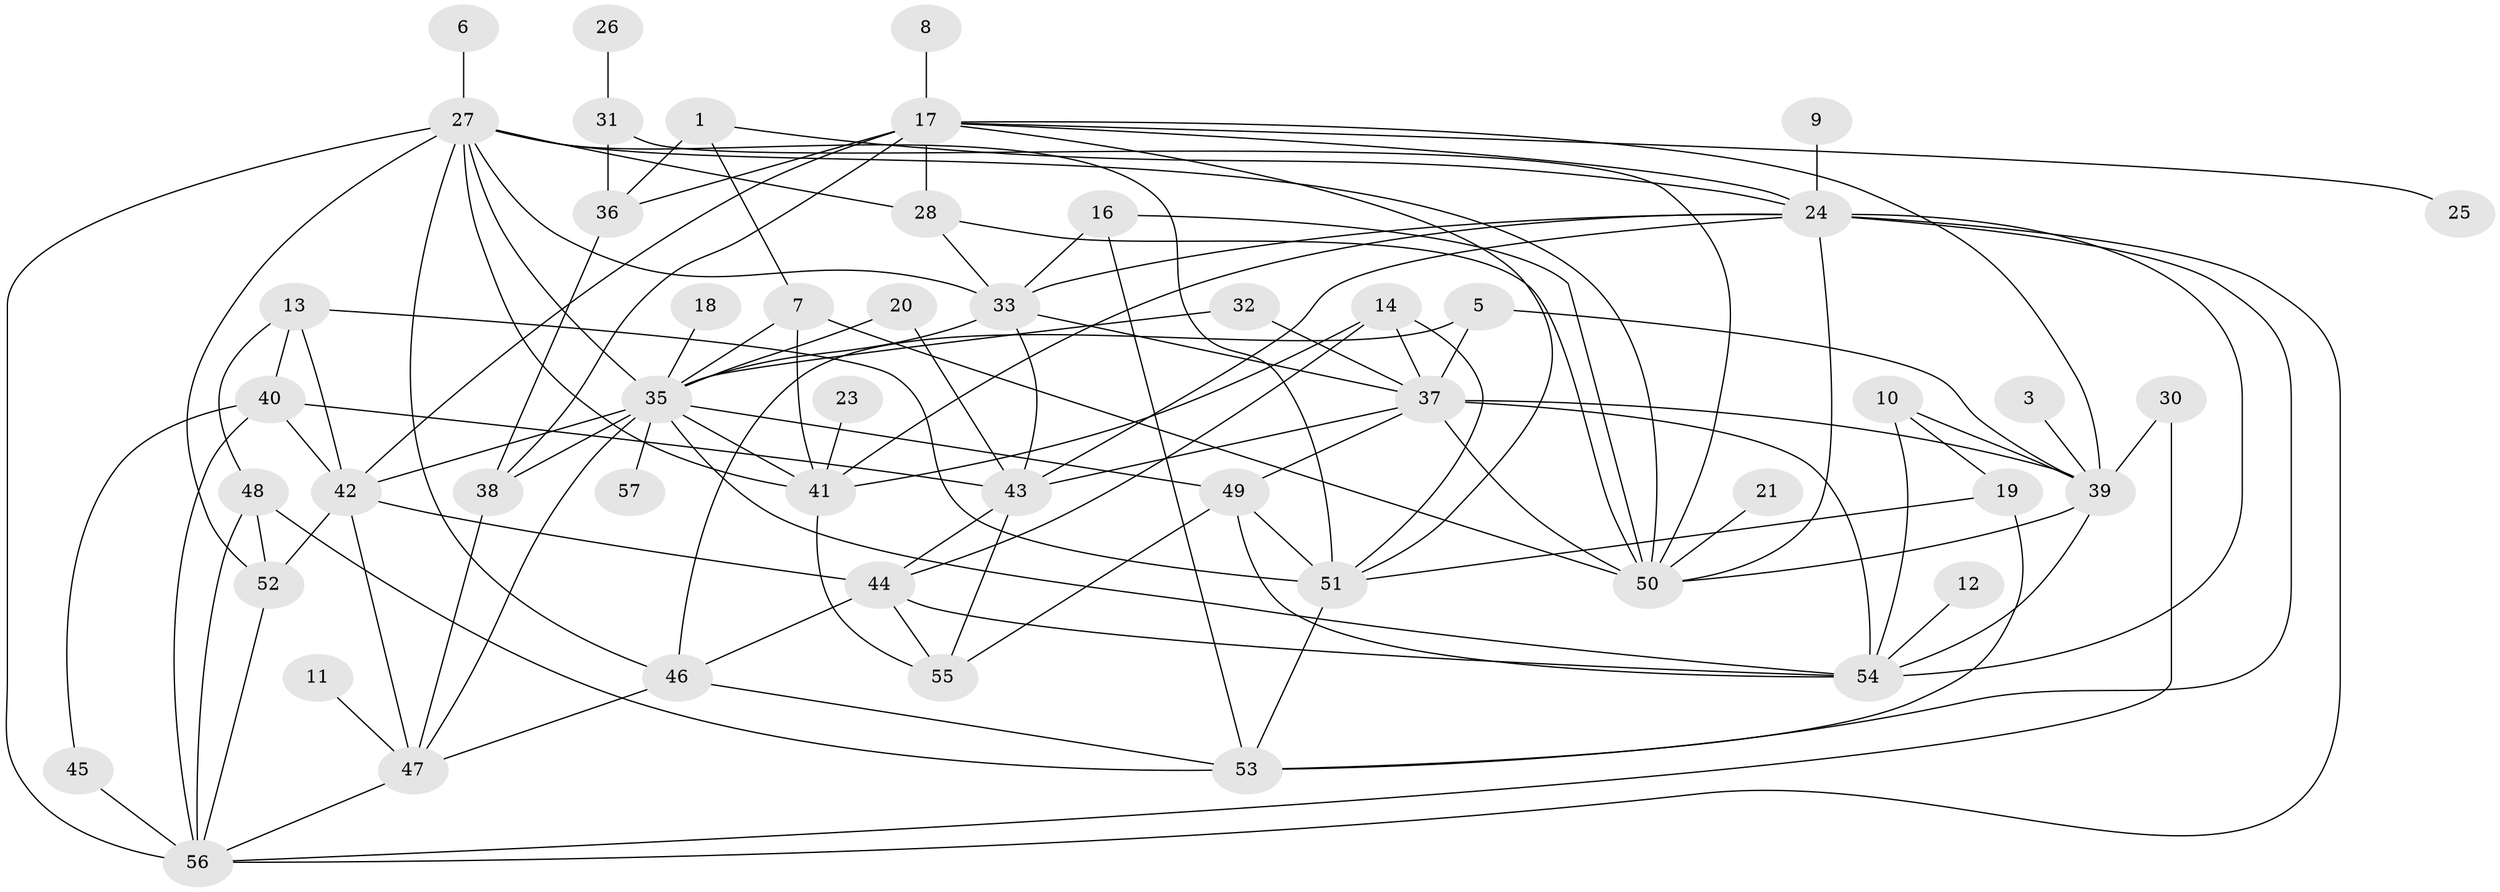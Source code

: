// original degree distribution, {3: 0.24561403508771928, 4: 0.21052631578947367, 0: 0.043859649122807015, 6: 0.017543859649122806, 2: 0.14912280701754385, 1: 0.15789473684210525, 5: 0.10526315789473684, 9: 0.017543859649122806, 7: 0.03508771929824561, 8: 0.017543859649122806}
// Generated by graph-tools (version 1.1) at 2025/49/03/09/25 03:49:09]
// undirected, 51 vertices, 113 edges
graph export_dot {
graph [start="1"]
  node [color=gray90,style=filled];
  1;
  3;
  5;
  6;
  7;
  8;
  9;
  10;
  11;
  12;
  13;
  14;
  16;
  17;
  18;
  19;
  20;
  21;
  23;
  24;
  25;
  26;
  27;
  28;
  30;
  31;
  32;
  33;
  35;
  36;
  37;
  38;
  39;
  40;
  41;
  42;
  43;
  44;
  45;
  46;
  47;
  48;
  49;
  50;
  51;
  52;
  53;
  54;
  55;
  56;
  57;
  1 -- 7 [weight=1.0];
  1 -- 24 [weight=1.0];
  1 -- 36 [weight=1.0];
  3 -- 39 [weight=1.0];
  5 -- 37 [weight=1.0];
  5 -- 39 [weight=1.0];
  5 -- 46 [weight=1.0];
  6 -- 27 [weight=1.0];
  7 -- 35 [weight=1.0];
  7 -- 41 [weight=1.0];
  7 -- 50 [weight=1.0];
  8 -- 17 [weight=1.0];
  9 -- 24 [weight=1.0];
  10 -- 19 [weight=1.0];
  10 -- 39 [weight=1.0];
  10 -- 54 [weight=1.0];
  11 -- 47 [weight=1.0];
  12 -- 54 [weight=1.0];
  13 -- 40 [weight=1.0];
  13 -- 42 [weight=1.0];
  13 -- 48 [weight=1.0];
  13 -- 51 [weight=1.0];
  14 -- 37 [weight=1.0];
  14 -- 41 [weight=1.0];
  14 -- 44 [weight=1.0];
  14 -- 51 [weight=1.0];
  16 -- 33 [weight=1.0];
  16 -- 50 [weight=1.0];
  16 -- 53 [weight=1.0];
  17 -- 24 [weight=1.0];
  17 -- 25 [weight=1.0];
  17 -- 28 [weight=1.0];
  17 -- 36 [weight=1.0];
  17 -- 38 [weight=1.0];
  17 -- 39 [weight=1.0];
  17 -- 42 [weight=2.0];
  17 -- 51 [weight=1.0];
  18 -- 35 [weight=1.0];
  19 -- 51 [weight=1.0];
  19 -- 53 [weight=1.0];
  20 -- 35 [weight=1.0];
  20 -- 43 [weight=1.0];
  21 -- 50 [weight=1.0];
  23 -- 41 [weight=1.0];
  24 -- 33 [weight=1.0];
  24 -- 41 [weight=1.0];
  24 -- 43 [weight=1.0];
  24 -- 50 [weight=1.0];
  24 -- 53 [weight=1.0];
  24 -- 54 [weight=1.0];
  24 -- 56 [weight=1.0];
  26 -- 31 [weight=1.0];
  27 -- 28 [weight=2.0];
  27 -- 33 [weight=1.0];
  27 -- 35 [weight=1.0];
  27 -- 41 [weight=1.0];
  27 -- 46 [weight=2.0];
  27 -- 50 [weight=1.0];
  27 -- 51 [weight=1.0];
  27 -- 52 [weight=1.0];
  27 -- 56 [weight=2.0];
  28 -- 33 [weight=1.0];
  28 -- 50 [weight=1.0];
  30 -- 39 [weight=1.0];
  30 -- 56 [weight=1.0];
  31 -- 36 [weight=1.0];
  31 -- 50 [weight=1.0];
  32 -- 35 [weight=1.0];
  32 -- 37 [weight=1.0];
  33 -- 35 [weight=1.0];
  33 -- 37 [weight=1.0];
  33 -- 43 [weight=1.0];
  35 -- 38 [weight=1.0];
  35 -- 41 [weight=2.0];
  35 -- 42 [weight=1.0];
  35 -- 47 [weight=1.0];
  35 -- 49 [weight=1.0];
  35 -- 54 [weight=1.0];
  35 -- 57 [weight=1.0];
  36 -- 38 [weight=1.0];
  37 -- 39 [weight=1.0];
  37 -- 43 [weight=1.0];
  37 -- 49 [weight=1.0];
  37 -- 50 [weight=1.0];
  37 -- 54 [weight=1.0];
  38 -- 47 [weight=1.0];
  39 -- 50 [weight=1.0];
  39 -- 54 [weight=1.0];
  40 -- 42 [weight=1.0];
  40 -- 43 [weight=1.0];
  40 -- 45 [weight=1.0];
  40 -- 56 [weight=1.0];
  41 -- 55 [weight=1.0];
  42 -- 44 [weight=2.0];
  42 -- 47 [weight=1.0];
  42 -- 52 [weight=1.0];
  43 -- 44 [weight=1.0];
  43 -- 55 [weight=1.0];
  44 -- 46 [weight=1.0];
  44 -- 54 [weight=1.0];
  44 -- 55 [weight=1.0];
  45 -- 56 [weight=1.0];
  46 -- 47 [weight=1.0];
  46 -- 53 [weight=1.0];
  47 -- 56 [weight=1.0];
  48 -- 52 [weight=1.0];
  48 -- 53 [weight=1.0];
  48 -- 56 [weight=1.0];
  49 -- 51 [weight=1.0];
  49 -- 54 [weight=1.0];
  49 -- 55 [weight=1.0];
  51 -- 53 [weight=1.0];
  52 -- 56 [weight=1.0];
}
